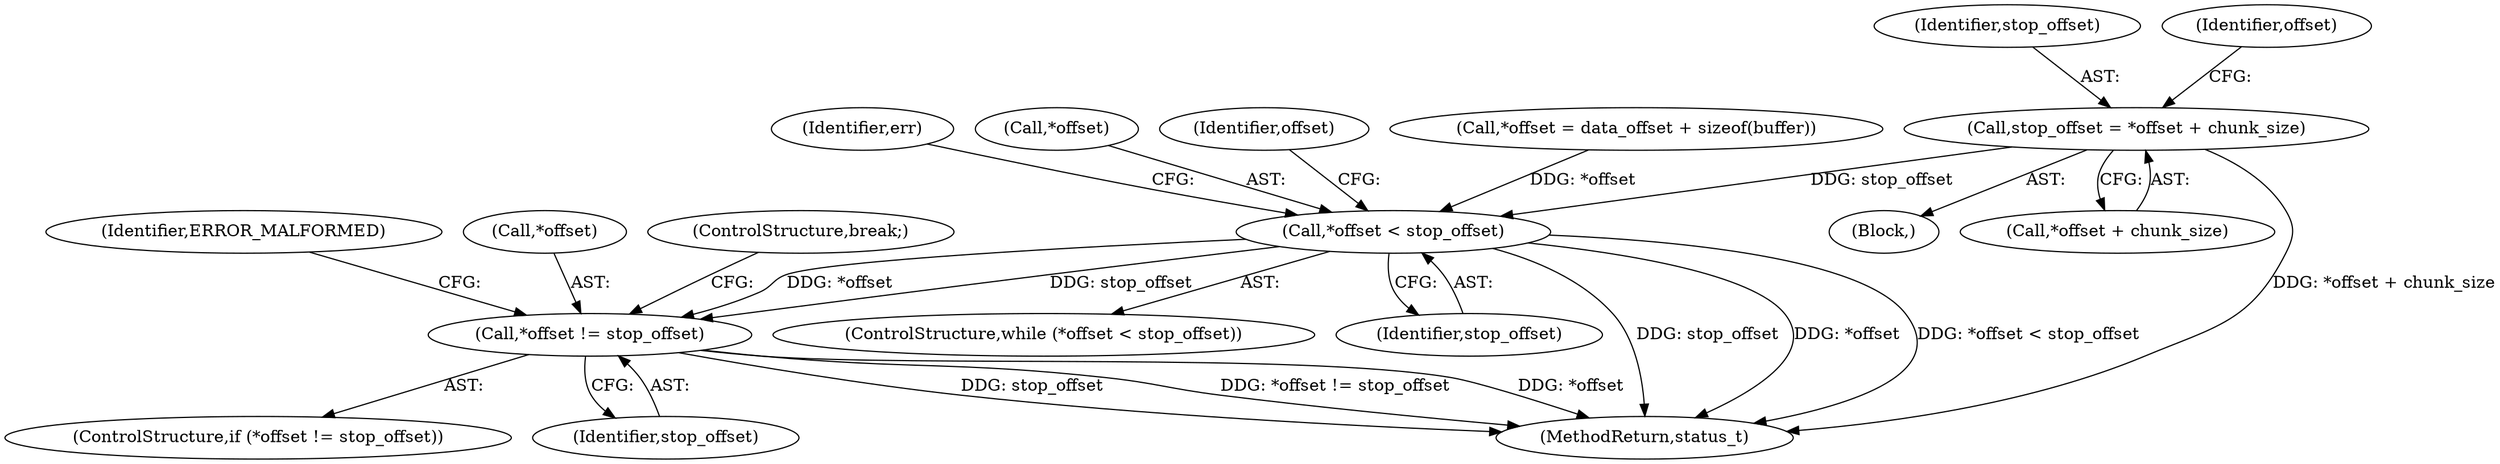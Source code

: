 digraph "0_Android_f4a88c8ed4f8186b3d6e2852993e063fc33ff231@integer" {
"1001582" [label="(Call,stop_offset = *offset + chunk_size)"];
"1001596" [label="(Call,*offset < stop_offset)"];
"1001617" [label="(Call,*offset != stop_offset)"];
"1001617" [label="(Call,*offset != stop_offset)"];
"1001490" [label="(Block,)"];
"1001583" [label="(Identifier,stop_offset)"];
"1001595" [label="(ControlStructure,while (*offset < stop_offset))"];
"1001603" [label="(Identifier,err)"];
"1001582" [label="(Call,stop_offset = *offset + chunk_size)"];
"1001599" [label="(Identifier,stop_offset)"];
"1001623" [label="(Identifier,ERROR_MALFORMED)"];
"1001618" [label="(Call,*offset)"];
"1001624" [label="(ControlStructure,break;)"];
"1001597" [label="(Call,*offset)"];
"1001619" [label="(Identifier,offset)"];
"1001588" [label="(Call,*offset = data_offset + sizeof(buffer))"];
"1001590" [label="(Identifier,offset)"];
"1001596" [label="(Call,*offset < stop_offset)"];
"1001584" [label="(Call,*offset + chunk_size)"];
"1001616" [label="(ControlStructure,if (*offset != stop_offset))"];
"1002911" [label="(MethodReturn,status_t)"];
"1001620" [label="(Identifier,stop_offset)"];
"1001582" -> "1001490"  [label="AST: "];
"1001582" -> "1001584"  [label="CFG: "];
"1001583" -> "1001582"  [label="AST: "];
"1001584" -> "1001582"  [label="AST: "];
"1001590" -> "1001582"  [label="CFG: "];
"1001582" -> "1002911"  [label="DDG: *offset + chunk_size"];
"1001582" -> "1001596"  [label="DDG: stop_offset"];
"1001596" -> "1001595"  [label="AST: "];
"1001596" -> "1001599"  [label="CFG: "];
"1001597" -> "1001596"  [label="AST: "];
"1001599" -> "1001596"  [label="AST: "];
"1001603" -> "1001596"  [label="CFG: "];
"1001619" -> "1001596"  [label="CFG: "];
"1001596" -> "1002911"  [label="DDG: stop_offset"];
"1001596" -> "1002911"  [label="DDG: *offset"];
"1001596" -> "1002911"  [label="DDG: *offset < stop_offset"];
"1001588" -> "1001596"  [label="DDG: *offset"];
"1001596" -> "1001617"  [label="DDG: *offset"];
"1001596" -> "1001617"  [label="DDG: stop_offset"];
"1001617" -> "1001616"  [label="AST: "];
"1001617" -> "1001620"  [label="CFG: "];
"1001618" -> "1001617"  [label="AST: "];
"1001620" -> "1001617"  [label="AST: "];
"1001623" -> "1001617"  [label="CFG: "];
"1001624" -> "1001617"  [label="CFG: "];
"1001617" -> "1002911"  [label="DDG: stop_offset"];
"1001617" -> "1002911"  [label="DDG: *offset != stop_offset"];
"1001617" -> "1002911"  [label="DDG: *offset"];
}
